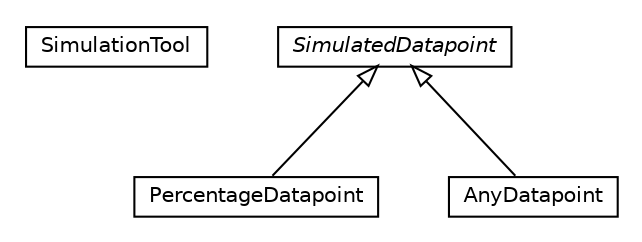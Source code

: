#!/usr/local/bin/dot
#
# Class diagram 
# Generated by UMLGraph version R5_6-24-gf6e263 (http://www.umlgraph.org/)
#

digraph G {
	edge [fontname="Helvetica",fontsize=10,labelfontname="Helvetica",labelfontsize=10];
	node [fontname="Helvetica",fontsize=10,shape=plaintext];
	nodesep=0.25;
	ranksep=0.5;
	// org.universAAL.lddi.abstraction.simulation.SimulationTool
	c18086 [label=<<table title="org.universAAL.lddi.abstraction.simulation.SimulationTool" border="0" cellborder="1" cellspacing="0" cellpadding="2" port="p" href="./SimulationTool.html">
		<tr><td><table border="0" cellspacing="0" cellpadding="1">
<tr><td align="center" balign="center"> SimulationTool </td></tr>
		</table></td></tr>
		</table>>, URL="./SimulationTool.html", fontname="Helvetica", fontcolor="black", fontsize=10.0];
	// org.universAAL.lddi.abstraction.simulation.PercentageDatapoint
	c18087 [label=<<table title="org.universAAL.lddi.abstraction.simulation.PercentageDatapoint" border="0" cellborder="1" cellspacing="0" cellpadding="2" port="p" href="./PercentageDatapoint.html">
		<tr><td><table border="0" cellspacing="0" cellpadding="1">
<tr><td align="center" balign="center"> PercentageDatapoint </td></tr>
		</table></td></tr>
		</table>>, URL="./PercentageDatapoint.html", fontname="Helvetica", fontcolor="black", fontsize=10.0];
	// org.universAAL.lddi.abstraction.simulation.AnyDatapoint
	c18088 [label=<<table title="org.universAAL.lddi.abstraction.simulation.AnyDatapoint" border="0" cellborder="1" cellspacing="0" cellpadding="2" port="p" href="./AnyDatapoint.html">
		<tr><td><table border="0" cellspacing="0" cellpadding="1">
<tr><td align="center" balign="center"> AnyDatapoint </td></tr>
		</table></td></tr>
		</table>>, URL="./AnyDatapoint.html", fontname="Helvetica", fontcolor="black", fontsize=10.0];
	//org.universAAL.lddi.abstraction.simulation.PercentageDatapoint extends org.universAAL.lddi.abstraction.simulation.SimulatedDatapoint
	c18315:p -> c18087:p [dir=back,arrowtail=empty];
	//org.universAAL.lddi.abstraction.simulation.AnyDatapoint extends org.universAAL.lddi.abstraction.simulation.SimulatedDatapoint
	c18315:p -> c18088:p [dir=back,arrowtail=empty];
	// org.universAAL.lddi.abstraction.simulation.SimulatedDatapoint
	c18315 [label=<<table title="org.universAAL.lddi.abstraction.simulation.SimulatedDatapoint" border="0" cellborder="1" cellspacing="0" cellpadding="2" port="p" href="http://java.sun.com/j2se/1.4.2/docs/api/org/universAAL/lddi/abstraction/simulation/SimulatedDatapoint.html">
		<tr><td><table border="0" cellspacing="0" cellpadding="1">
<tr><td align="center" balign="center"><font face="Helvetica-Oblique"> SimulatedDatapoint </font></td></tr>
		</table></td></tr>
		</table>>, URL="http://java.sun.com/j2se/1.4.2/docs/api/org/universAAL/lddi/abstraction/simulation/SimulatedDatapoint.html", fontname="Helvetica", fontcolor="black", fontsize=10.0];
}

